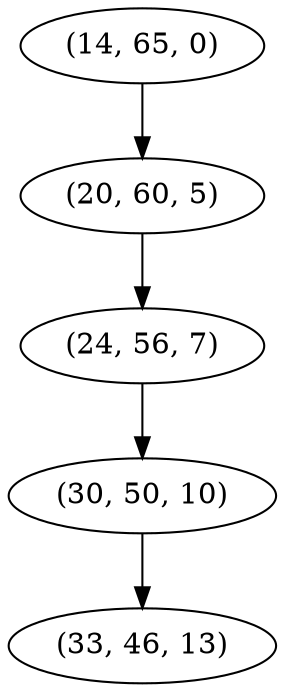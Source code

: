 digraph tree {
    "(14, 65, 0)";
    "(20, 60, 5)";
    "(24, 56, 7)";
    "(30, 50, 10)";
    "(33, 46, 13)";
    "(14, 65, 0)" -> "(20, 60, 5)";
    "(20, 60, 5)" -> "(24, 56, 7)";
    "(24, 56, 7)" -> "(30, 50, 10)";
    "(30, 50, 10)" -> "(33, 46, 13)";
}
